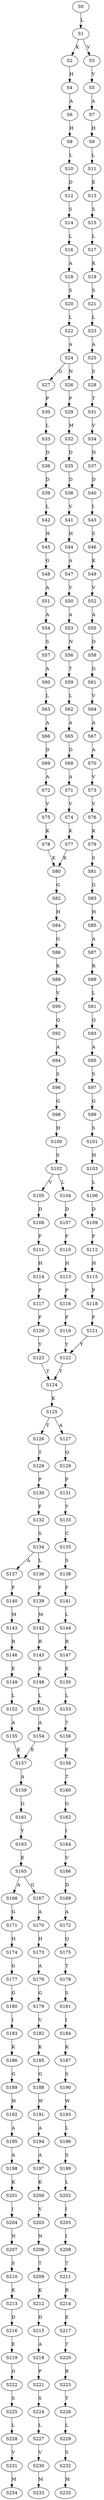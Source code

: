 strict digraph  {
	S0 -> S1 [ label = L ];
	S1 -> S2 [ label = K ];
	S1 -> S3 [ label = V ];
	S2 -> S4 [ label = H ];
	S3 -> S5 [ label = Y ];
	S4 -> S6 [ label = A ];
	S5 -> S7 [ label = A ];
	S6 -> S8 [ label = H ];
	S7 -> S9 [ label = H ];
	S8 -> S10 [ label = L ];
	S9 -> S11 [ label = L ];
	S10 -> S12 [ label = D ];
	S11 -> S13 [ label = E ];
	S12 -> S14 [ label = S ];
	S13 -> S15 [ label = S ];
	S14 -> S16 [ label = L ];
	S15 -> S17 [ label = L ];
	S16 -> S18 [ label = A ];
	S17 -> S19 [ label = K ];
	S18 -> S20 [ label = S ];
	S19 -> S21 [ label = S ];
	S20 -> S22 [ label = L ];
	S21 -> S23 [ label = L ];
	S22 -> S24 [ label = A ];
	S23 -> S25 [ label = A ];
	S24 -> S26 [ label = N ];
	S24 -> S27 [ label = G ];
	S25 -> S28 [ label = S ];
	S26 -> S29 [ label = P ];
	S27 -> S30 [ label = P ];
	S28 -> S31 [ label = T ];
	S29 -> S32 [ label = M ];
	S30 -> S33 [ label = L ];
	S31 -> S34 [ label = V ];
	S32 -> S35 [ label = D ];
	S33 -> S36 [ label = D ];
	S34 -> S37 [ label = N ];
	S35 -> S38 [ label = D ];
	S36 -> S39 [ label = D ];
	S37 -> S40 [ label = D ];
	S38 -> S41 [ label = V ];
	S39 -> S42 [ label = L ];
	S40 -> S43 [ label = I ];
	S41 -> S44 [ label = H ];
	S42 -> S45 [ label = H ];
	S43 -> S46 [ label = S ];
	S44 -> S47 [ label = A ];
	S45 -> S48 [ label = G ];
	S46 -> S49 [ label = K ];
	S47 -> S50 [ label = V ];
	S48 -> S51 [ label = A ];
	S49 -> S52 [ label = V ];
	S50 -> S53 [ label = A ];
	S51 -> S54 [ label = A ];
	S52 -> S55 [ label = A ];
	S53 -> S56 [ label = N ];
	S54 -> S57 [ label = S ];
	S55 -> S58 [ label = D ];
	S56 -> S59 [ label = T ];
	S57 -> S60 [ label = A ];
	S58 -> S61 [ label = G ];
	S59 -> S62 [ label = L ];
	S60 -> S63 [ label = L ];
	S61 -> S64 [ label = V ];
	S62 -> S65 [ label = A ];
	S63 -> S66 [ label = A ];
	S64 -> S67 [ label = A ];
	S65 -> S68 [ label = D ];
	S66 -> S69 [ label = D ];
	S67 -> S70 [ label = A ];
	S68 -> S71 [ label = A ];
	S69 -> S72 [ label = A ];
	S70 -> S73 [ label = V ];
	S71 -> S74 [ label = V ];
	S72 -> S75 [ label = V ];
	S73 -> S76 [ label = V ];
	S74 -> S77 [ label = K ];
	S75 -> S78 [ label = K ];
	S76 -> S79 [ label = K ];
	S77 -> S80 [ label = K ];
	S78 -> S80 [ label = K ];
	S79 -> S81 [ label = S ];
	S80 -> S82 [ label = G ];
	S81 -> S83 [ label = G ];
	S82 -> S84 [ label = H ];
	S83 -> S85 [ label = H ];
	S84 -> S86 [ label = G ];
	S85 -> S87 [ label = A ];
	S86 -> S88 [ label = K ];
	S87 -> S89 [ label = R ];
	S88 -> S90 [ label = V ];
	S89 -> S91 [ label = L ];
	S90 -> S92 [ label = Q ];
	S91 -> S93 [ label = Q ];
	S92 -> S94 [ label = A ];
	S93 -> S95 [ label = A ];
	S94 -> S96 [ label = S ];
	S95 -> S97 [ label = S ];
	S96 -> S98 [ label = G ];
	S97 -> S99 [ label = G ];
	S98 -> S100 [ label = H ];
	S99 -> S101 [ label = S ];
	S100 -> S102 [ label = S ];
	S101 -> S103 [ label = H ];
	S102 -> S104 [ label = L ];
	S102 -> S105 [ label = V ];
	S103 -> S106 [ label = L ];
	S104 -> S107 [ label = D ];
	S105 -> S108 [ label = D ];
	S106 -> S109 [ label = D ];
	S107 -> S110 [ label = F ];
	S108 -> S111 [ label = F ];
	S109 -> S112 [ label = F ];
	S110 -> S113 [ label = H ];
	S111 -> S114 [ label = H ];
	S112 -> S115 [ label = H ];
	S113 -> S116 [ label = P ];
	S114 -> S117 [ label = P ];
	S115 -> S118 [ label = P ];
	S116 -> S119 [ label = F ];
	S117 -> S120 [ label = F ];
	S118 -> S121 [ label = F ];
	S119 -> S122 [ label = Y ];
	S120 -> S123 [ label = Y ];
	S121 -> S122 [ label = Y ];
	S122 -> S124 [ label = T ];
	S123 -> S124 [ label = T ];
	S124 -> S125 [ label = K ];
	S125 -> S126 [ label = T ];
	S125 -> S127 [ label = A ];
	S126 -> S128 [ label = T ];
	S127 -> S129 [ label = Q ];
	S128 -> S130 [ label = P ];
	S129 -> S131 [ label = P ];
	S130 -> S132 [ label = F ];
	S131 -> S133 [ label = Y ];
	S132 -> S134 [ label = S ];
	S133 -> S135 [ label = C ];
	S134 -> S136 [ label = L ];
	S134 -> S137 [ label = A ];
	S135 -> S138 [ label = S ];
	S136 -> S139 [ label = F ];
	S137 -> S140 [ label = F ];
	S138 -> S141 [ label = F ];
	S139 -> S142 [ label = M ];
	S140 -> S143 [ label = M ];
	S141 -> S144 [ label = L ];
	S142 -> S145 [ label = R ];
	S143 -> S146 [ label = R ];
	S144 -> S147 [ label = R ];
	S145 -> S148 [ label = E ];
	S146 -> S149 [ label = E ];
	S147 -> S150 [ label = E ];
	S148 -> S151 [ label = L ];
	S149 -> S152 [ label = L ];
	S150 -> S153 [ label = L ];
	S151 -> S154 [ label = A ];
	S152 -> S155 [ label = A ];
	S153 -> S156 [ label = T ];
	S154 -> S157 [ label = E ];
	S155 -> S157 [ label = E ];
	S156 -> S158 [ label = E ];
	S157 -> S159 [ label = A ];
	S158 -> S160 [ label = T ];
	S159 -> S161 [ label = G ];
	S160 -> S162 [ label = G ];
	S161 -> S163 [ label = Y ];
	S162 -> S164 [ label = I ];
	S163 -> S165 [ label = E ];
	S164 -> S166 [ label = V ];
	S165 -> S167 [ label = G ];
	S165 -> S168 [ label = A ];
	S166 -> S169 [ label = D ];
	S167 -> S170 [ label = A ];
	S168 -> S171 [ label = G ];
	S169 -> S172 [ label = A ];
	S170 -> S173 [ label = H ];
	S171 -> S174 [ label = H ];
	S172 -> S175 [ label = Q ];
	S173 -> S176 [ label = A ];
	S174 -> S177 [ label = G ];
	S175 -> S178 [ label = T ];
	S176 -> S179 [ label = G ];
	S177 -> S180 [ label = G ];
	S178 -> S181 [ label = S ];
	S179 -> S182 [ label = V ];
	S180 -> S183 [ label = I ];
	S181 -> S184 [ label = I ];
	S182 -> S185 [ label = K ];
	S183 -> S186 [ label = K ];
	S184 -> S187 [ label = K ];
	S185 -> S188 [ label = G ];
	S186 -> S189 [ label = G ];
	S187 -> S190 [ label = S ];
	S188 -> S191 [ label = W ];
	S189 -> S192 [ label = W ];
	S190 -> S193 [ label = W ];
	S191 -> S194 [ label = A ];
	S192 -> S195 [ label = A ];
	S193 -> S196 [ label = L ];
	S194 -> S197 [ label = A ];
	S195 -> S198 [ label = A ];
	S196 -> S199 [ label = S ];
	S197 -> S200 [ label = K ];
	S198 -> S201 [ label = K ];
	S199 -> S202 [ label = L ];
	S200 -> S203 [ label = V ];
	S201 -> S204 [ label = I ];
	S202 -> S205 [ label = I ];
	S203 -> S206 [ label = N ];
	S204 -> S207 [ label = N ];
	S205 -> S208 [ label = I ];
	S206 -> S209 [ label = T ];
	S207 -> S210 [ label = S ];
	S208 -> S211 [ label = T ];
	S209 -> S212 [ label = K ];
	S210 -> S213 [ label = K ];
	S211 -> S214 [ label = R ];
	S212 -> S215 [ label = D ];
	S213 -> S216 [ label = D ];
	S214 -> S217 [ label = E ];
	S215 -> S218 [ label = A ];
	S216 -> S219 [ label = E ];
	S217 -> S220 [ label = T ];
	S218 -> S221 [ label = P ];
	S219 -> S222 [ label = G ];
	S220 -> S223 [ label = R ];
	S221 -> S224 [ label = S ];
	S222 -> S225 [ label = S ];
	S223 -> S226 [ label = T ];
	S224 -> S227 [ label = L ];
	S225 -> S228 [ label = L ];
	S226 -> S229 [ label = L ];
	S227 -> S230 [ label = V ];
	S228 -> S231 [ label = V ];
	S229 -> S232 [ label = S ];
	S230 -> S233 [ label = M ];
	S231 -> S234 [ label = M ];
	S232 -> S235 [ label = M ];
}
